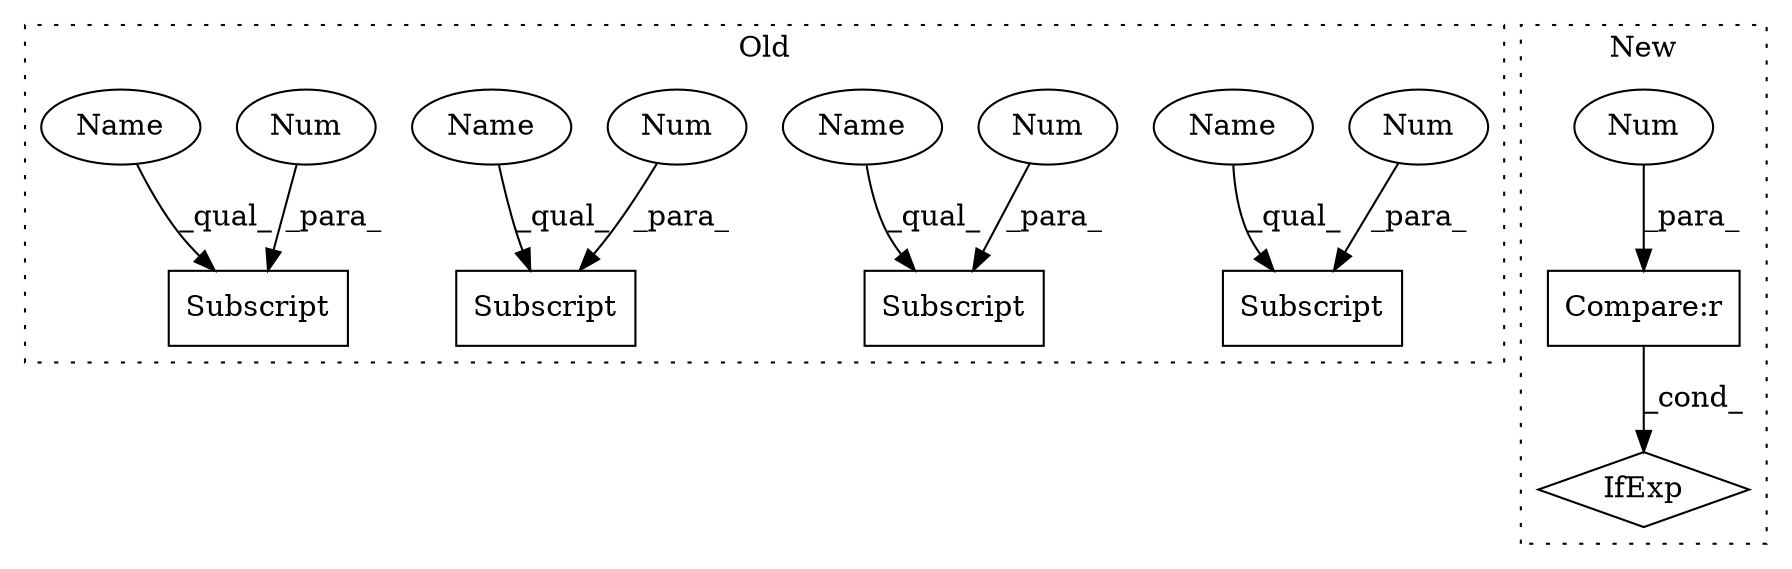 digraph G {
subgraph cluster0 {
1 [label="Subscript" a="63" s="6274,0" l="9,0" shape="box"];
5 [label="Num" a="76" s="6280" l="2" shape="ellipse"];
6 [label="Subscript" a="63" s="6256,0" l="9,0" shape="box"];
7 [label="Num" a="76" s="6262" l="2" shape="ellipse"];
8 [label="Subscript" a="63" s="6131,0" l="8,0" shape="box"];
9 [label="Num" a="76" s="6137" l="1" shape="ellipse"];
10 [label="Subscript" a="63" s="6164,0" l="8,0" shape="box"];
11 [label="Num" a="76" s="6170" l="1" shape="ellipse"];
12 [label="Name" a="87" s="6164" l="5" shape="ellipse"];
13 [label="Name" a="87" s="6256" l="5" shape="ellipse"];
14 [label="Name" a="87" s="6131" l="5" shape="ellipse"];
15 [label="Name" a="87" s="6274" l="5" shape="ellipse"];
label = "Old";
style="dotted";
}
subgraph cluster1 {
2 [label="IfExp" a="51" s="6528,6553" l="4,6" shape="diamond"];
3 [label="Compare:r" a="40" s="6532" l="21" shape="box"];
4 [label="Num" a="76" s="6551" l="2" shape="ellipse"];
label = "New";
style="dotted";
}
3 -> 2 [label="_cond_"];
4 -> 3 [label="_para_"];
5 -> 1 [label="_para_"];
7 -> 6 [label="_para_"];
9 -> 8 [label="_para_"];
11 -> 10 [label="_para_"];
12 -> 10 [label="_qual_"];
13 -> 6 [label="_qual_"];
14 -> 8 [label="_qual_"];
15 -> 1 [label="_qual_"];
}